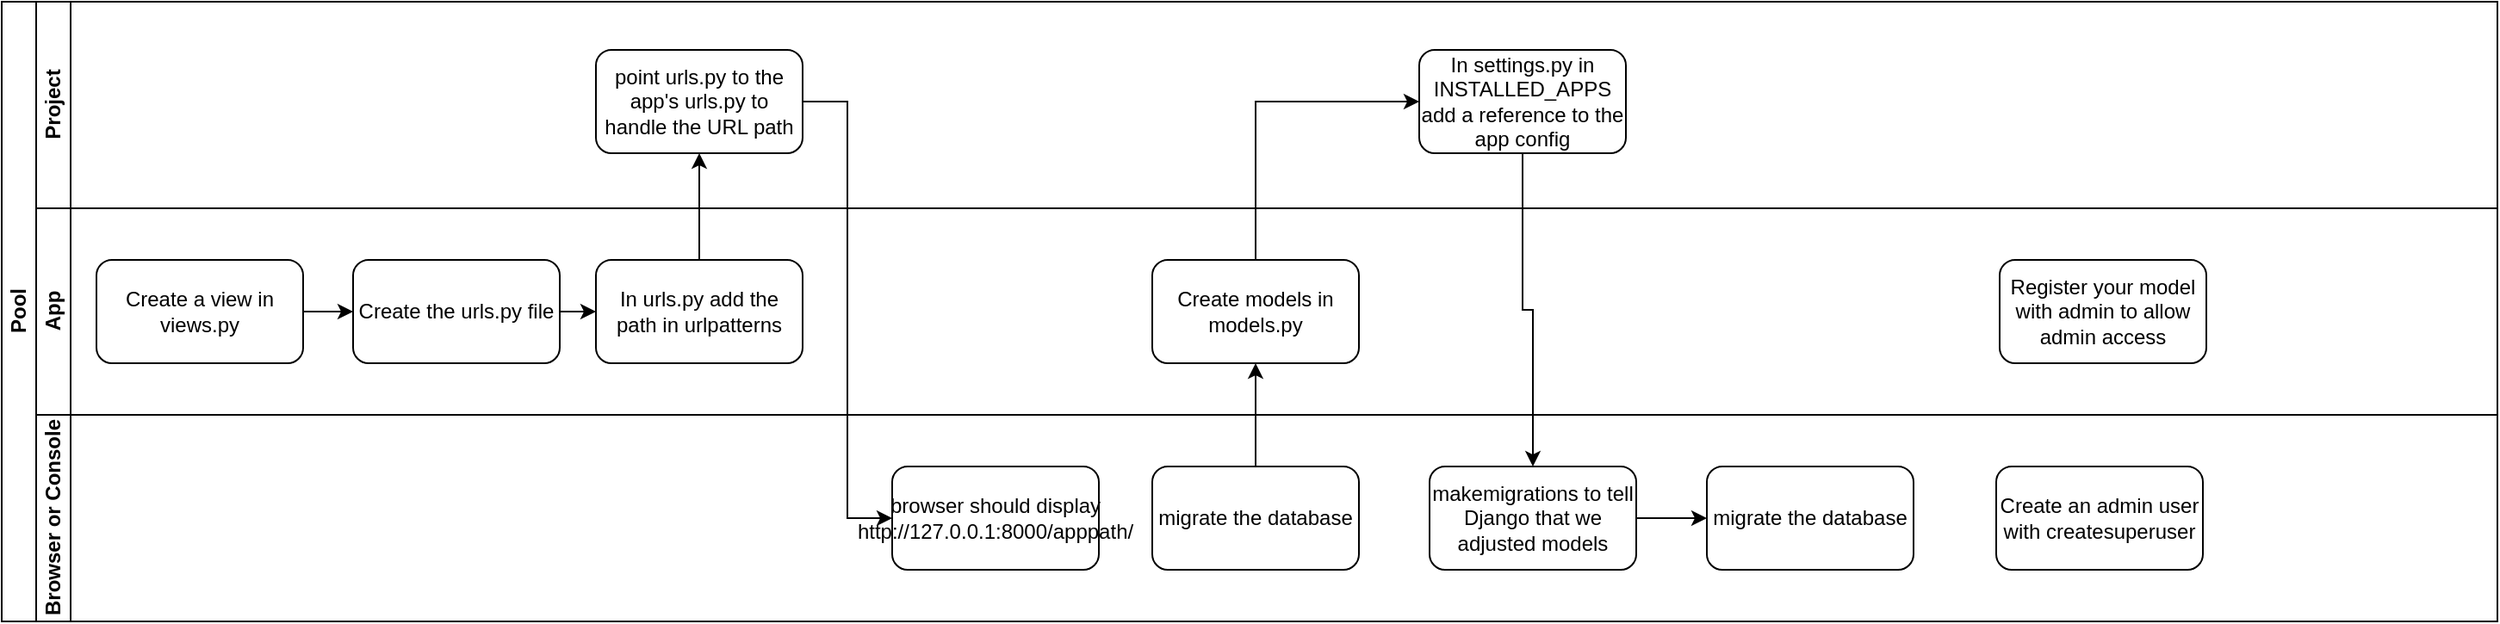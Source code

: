 <mxfile version="21.6.6" type="github">
  <diagram id="C5RBs43oDa-KdzZeNtuy" name="Page-1">
    <mxGraphModel dx="1015" dy="482" grid="0" gridSize="1" guides="1" tooltips="1" connect="1" arrows="1" fold="1" page="1" pageScale="1" pageWidth="1920" pageHeight="1200" math="0" shadow="0">
      <root>
        <mxCell id="WIyWlLk6GJQsqaUBKTNV-0" />
        <mxCell id="WIyWlLk6GJQsqaUBKTNV-1" parent="WIyWlLk6GJQsqaUBKTNV-0" />
        <mxCell id="8sbL9mn9Djze76Np5dDg-1" style="edgeStyle=orthogonalEdgeStyle;rounded=0;orthogonalLoop=1;jettySize=auto;html=1;exitX=1;exitY=0.5;exitDx=0;exitDy=0;entryX=-0.05;entryY=0.483;entryDx=0;entryDy=0;entryPerimeter=0;" edge="1" parent="WIyWlLk6GJQsqaUBKTNV-1" target="8sbL9mn9Djze76Np5dDg-0">
          <mxGeometry relative="1" as="geometry">
            <mxPoint x="270" y="210" as="sourcePoint" />
          </mxGeometry>
        </mxCell>
        <mxCell id="8sbL9mn9Djze76Np5dDg-5" value="Pool" style="swimlane;childLayout=stackLayout;resizeParent=1;resizeParentMax=0;horizontal=0;startSize=20;horizontalStack=0;html=1;" vertex="1" parent="WIyWlLk6GJQsqaUBKTNV-1">
          <mxGeometry x="50" y="76" width="1449" height="360" as="geometry">
            <mxRectangle x="-230" y="292" width="32" height="55" as="alternateBounds" />
          </mxGeometry>
        </mxCell>
        <mxCell id="8sbL9mn9Djze76Np5dDg-6" value="&lt;div&gt;Project&lt;/div&gt;" style="swimlane;startSize=20;horizontal=0;html=1;" vertex="1" parent="8sbL9mn9Djze76Np5dDg-5">
          <mxGeometry x="20" width="1429" height="120" as="geometry" />
        </mxCell>
        <mxCell id="8sbL9mn9Djze76Np5dDg-11" style="edgeStyle=orthogonalEdgeStyle;rounded=0;orthogonalLoop=1;jettySize=auto;html=1;exitX=1;exitY=0.5;exitDx=0;exitDy=0;" edge="1" parent="8sbL9mn9Djze76Np5dDg-6" target="8sbL9mn9Djze76Np5dDg-10">
          <mxGeometry relative="1" as="geometry">
            <mxPoint x="163" y="56" as="sourcePoint" />
          </mxGeometry>
        </mxCell>
        <mxCell id="8sbL9mn9Djze76Np5dDg-13" style="edgeStyle=orthogonalEdgeStyle;rounded=0;orthogonalLoop=1;jettySize=auto;html=1;exitX=1;exitY=0.5;exitDx=0;exitDy=0;" edge="1" parent="8sbL9mn9Djze76Np5dDg-6" target="8sbL9mn9Djze76Np5dDg-12">
          <mxGeometry relative="1" as="geometry">
            <mxPoint x="312.0" y="56" as="sourcePoint" />
          </mxGeometry>
        </mxCell>
        <mxCell id="8sbL9mn9Djze76Np5dDg-18" value="point urls.py to the app&#39;s urls.py to handle the URL path" style="rounded=1;whiteSpace=wrap;html=1;" vertex="1" parent="8sbL9mn9Djze76Np5dDg-6">
          <mxGeometry x="325" y="28" width="120" height="60" as="geometry" />
        </mxCell>
        <mxCell id="8sbL9mn9Djze76Np5dDg-27" value="In settings.py in INSTALLED_APPS add a reference to the app config" style="rounded=1;whiteSpace=wrap;html=1;" vertex="1" parent="8sbL9mn9Djze76Np5dDg-6">
          <mxGeometry x="803" y="28" width="120" height="60" as="geometry" />
        </mxCell>
        <mxCell id="8sbL9mn9Djze76Np5dDg-7" value="&lt;div&gt;App&lt;/div&gt;" style="swimlane;startSize=20;horizontal=0;html=1;" vertex="1" parent="8sbL9mn9Djze76Np5dDg-5">
          <mxGeometry x="20" y="120" width="1429" height="120" as="geometry" />
        </mxCell>
        <mxCell id="8sbL9mn9Djze76Np5dDg-19" style="edgeStyle=orthogonalEdgeStyle;rounded=0;orthogonalLoop=1;jettySize=auto;html=1;exitX=1;exitY=0.5;exitDx=0;exitDy=0;" edge="1" parent="8sbL9mn9Djze76Np5dDg-7" source="8sbL9mn9Djze76Np5dDg-15" target="8sbL9mn9Djze76Np5dDg-16">
          <mxGeometry relative="1" as="geometry" />
        </mxCell>
        <mxCell id="8sbL9mn9Djze76Np5dDg-15" value="Create a view in views.py" style="rounded=1;whiteSpace=wrap;html=1;" vertex="1" parent="8sbL9mn9Djze76Np5dDg-7">
          <mxGeometry x="35" y="30" width="120" height="60" as="geometry" />
        </mxCell>
        <mxCell id="8sbL9mn9Djze76Np5dDg-20" style="edgeStyle=orthogonalEdgeStyle;rounded=0;orthogonalLoop=1;jettySize=auto;html=1;exitX=1;exitY=0.5;exitDx=0;exitDy=0;" edge="1" parent="8sbL9mn9Djze76Np5dDg-7" source="8sbL9mn9Djze76Np5dDg-16" target="8sbL9mn9Djze76Np5dDg-17">
          <mxGeometry relative="1" as="geometry" />
        </mxCell>
        <mxCell id="8sbL9mn9Djze76Np5dDg-16" value="&lt;div&gt;Create the urls.py file&lt;/div&gt;" style="rounded=1;whiteSpace=wrap;html=1;" vertex="1" parent="8sbL9mn9Djze76Np5dDg-7">
          <mxGeometry x="184" y="30" width="120" height="60" as="geometry" />
        </mxCell>
        <mxCell id="8sbL9mn9Djze76Np5dDg-17" value="In urls.py add the path in urlpatterns" style="rounded=1;whiteSpace=wrap;html=1;" vertex="1" parent="8sbL9mn9Djze76Np5dDg-7">
          <mxGeometry x="325" y="30" width="120" height="60" as="geometry" />
        </mxCell>
        <mxCell id="8sbL9mn9Djze76Np5dDg-35" value="Register your model with admin to allow admin access" style="rounded=1;whiteSpace=wrap;html=1;" vertex="1" parent="8sbL9mn9Djze76Np5dDg-7">
          <mxGeometry x="1140" y="30" width="120" height="60" as="geometry" />
        </mxCell>
        <mxCell id="8sbL9mn9Djze76Np5dDg-26" value="Create models in models.py" style="rounded=1;whiteSpace=wrap;html=1;" vertex="1" parent="8sbL9mn9Djze76Np5dDg-7">
          <mxGeometry x="648" y="30" width="120" height="60" as="geometry" />
        </mxCell>
        <mxCell id="8sbL9mn9Djze76Np5dDg-8" value="Browser or Console" style="swimlane;startSize=20;horizontal=0;html=1;" vertex="1" parent="8sbL9mn9Djze76Np5dDg-5">
          <mxGeometry x="20" y="240" width="1429" height="120" as="geometry" />
        </mxCell>
        <mxCell id="8sbL9mn9Djze76Np5dDg-22" value="browser should display http://127.0.0.1:8000/apppath/" style="rounded=1;whiteSpace=wrap;html=1;" vertex="1" parent="8sbL9mn9Djze76Np5dDg-8">
          <mxGeometry x="497" y="30" width="120" height="60" as="geometry" />
        </mxCell>
        <mxCell id="8sbL9mn9Djze76Np5dDg-25" value="migrate the database" style="rounded=1;whiteSpace=wrap;html=1;" vertex="1" parent="8sbL9mn9Djze76Np5dDg-8">
          <mxGeometry x="648" y="30" width="120" height="60" as="geometry" />
        </mxCell>
        <mxCell id="8sbL9mn9Djze76Np5dDg-33" style="edgeStyle=orthogonalEdgeStyle;rounded=0;orthogonalLoop=1;jettySize=auto;html=1;exitX=1;exitY=0.5;exitDx=0;exitDy=0;entryX=0;entryY=0.5;entryDx=0;entryDy=0;" edge="1" parent="8sbL9mn9Djze76Np5dDg-8" source="8sbL9mn9Djze76Np5dDg-28" target="8sbL9mn9Djze76Np5dDg-32">
          <mxGeometry relative="1" as="geometry" />
        </mxCell>
        <mxCell id="8sbL9mn9Djze76Np5dDg-28" value="makemigrations to tell Django that we adjusted models" style="rounded=1;whiteSpace=wrap;html=1;" vertex="1" parent="8sbL9mn9Djze76Np5dDg-8">
          <mxGeometry x="809" y="30" width="120" height="60" as="geometry" />
        </mxCell>
        <mxCell id="8sbL9mn9Djze76Np5dDg-32" value="migrate the database" style="rounded=1;whiteSpace=wrap;html=1;" vertex="1" parent="8sbL9mn9Djze76Np5dDg-8">
          <mxGeometry x="970" y="30" width="120" height="60" as="geometry" />
        </mxCell>
        <mxCell id="8sbL9mn9Djze76Np5dDg-34" value="Create an admin user with createsuperuser" style="rounded=1;whiteSpace=wrap;html=1;" vertex="1" parent="8sbL9mn9Djze76Np5dDg-8">
          <mxGeometry x="1138" y="30" width="120" height="60" as="geometry" />
        </mxCell>
        <mxCell id="8sbL9mn9Djze76Np5dDg-21" style="edgeStyle=orthogonalEdgeStyle;rounded=0;orthogonalLoop=1;jettySize=auto;html=1;exitX=0.5;exitY=0;exitDx=0;exitDy=0;" edge="1" parent="8sbL9mn9Djze76Np5dDg-5" source="8sbL9mn9Djze76Np5dDg-17" target="8sbL9mn9Djze76Np5dDg-18">
          <mxGeometry relative="1" as="geometry" />
        </mxCell>
        <mxCell id="8sbL9mn9Djze76Np5dDg-23" style="edgeStyle=orthogonalEdgeStyle;rounded=0;orthogonalLoop=1;jettySize=auto;html=1;exitX=1;exitY=0.5;exitDx=0;exitDy=0;entryX=0;entryY=0.5;entryDx=0;entryDy=0;" edge="1" parent="8sbL9mn9Djze76Np5dDg-5" source="8sbL9mn9Djze76Np5dDg-18" target="8sbL9mn9Djze76Np5dDg-22">
          <mxGeometry relative="1" as="geometry" />
        </mxCell>
        <mxCell id="8sbL9mn9Djze76Np5dDg-29" style="edgeStyle=orthogonalEdgeStyle;rounded=0;orthogonalLoop=1;jettySize=auto;html=1;exitX=0.5;exitY=0;exitDx=0;exitDy=0;" edge="1" parent="8sbL9mn9Djze76Np5dDg-5" source="8sbL9mn9Djze76Np5dDg-25" target="8sbL9mn9Djze76Np5dDg-26">
          <mxGeometry relative="1" as="geometry" />
        </mxCell>
        <mxCell id="8sbL9mn9Djze76Np5dDg-31" style="edgeStyle=orthogonalEdgeStyle;rounded=0;orthogonalLoop=1;jettySize=auto;html=1;exitX=0.5;exitY=1;exitDx=0;exitDy=0;" edge="1" parent="8sbL9mn9Djze76Np5dDg-5" source="8sbL9mn9Djze76Np5dDg-27" target="8sbL9mn9Djze76Np5dDg-28">
          <mxGeometry relative="1" as="geometry" />
        </mxCell>
        <mxCell id="8sbL9mn9Djze76Np5dDg-30" style="edgeStyle=orthogonalEdgeStyle;rounded=0;orthogonalLoop=1;jettySize=auto;html=1;exitX=0.5;exitY=0;exitDx=0;exitDy=0;entryX=0;entryY=0.5;entryDx=0;entryDy=0;" edge="1" parent="8sbL9mn9Djze76Np5dDg-5" source="8sbL9mn9Djze76Np5dDg-26" target="8sbL9mn9Djze76Np5dDg-27">
          <mxGeometry relative="1" as="geometry" />
        </mxCell>
      </root>
    </mxGraphModel>
  </diagram>
</mxfile>
